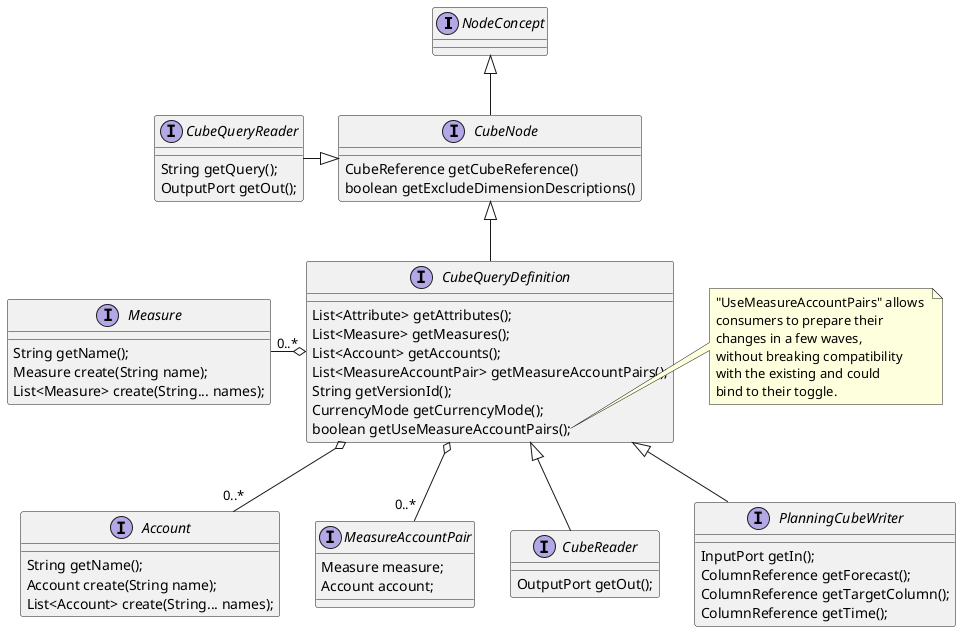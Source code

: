 @startuml

interface NodeConcept

interface CubeNode extends NodeConcept {
    CubeReference getCubeReference()
    boolean getExcludeDimensionDescriptions()
}

interface Account {
    String getName();
    Account create(String name);
    List<Account> create(String... names);
}

interface Measure {
    String getName();
    Measure create(String name);
    List<Measure> create(String... names);
}

interface MeasureAccountPair {
    Measure measure;
    Account account;
}

interface CubeQueryDefinition extends CubeNode {
    List<Attribute> getAttributes();
    List<Measure> getMeasures();
    List<Account> getAccounts();
    List<MeasureAccountPair> getMeasureAccountPairs();
    String getVersionId();
    CurrencyMode getCurrencyMode();
    boolean getUseMeasureAccountPairs();
}

interface CubeQueryReader {
    String getQuery();
    OutputPort getOut();
}

interface CubeReader extends CubeQueryDefinition {
    OutputPort getOut();
}

interface PlanningCubeWriter extends CubeQueryDefinition {

    InputPort getIn();
    ColumnReference getForecast();
    ColumnReference getTargetColumn();
    ColumnReference getTime();
}

CubeQueryDefinition o-left- "0..*" Measure
CubeQueryDefinition o-down- "0..*" Account
CubeQueryDefinition o-down- "0..*" MeasureAccountPair
CubeQueryReader -|> CubeNode

note right of CubeQueryDefinition::getUseMeasureAccountPairs
 "UseMeasureAccountPairs" allows 
 consumers to prepare their 
 changes in a few waves, 
 without breaking compatibility
 with the existing and could 
 bind to their toggle.
end note

@enduml
